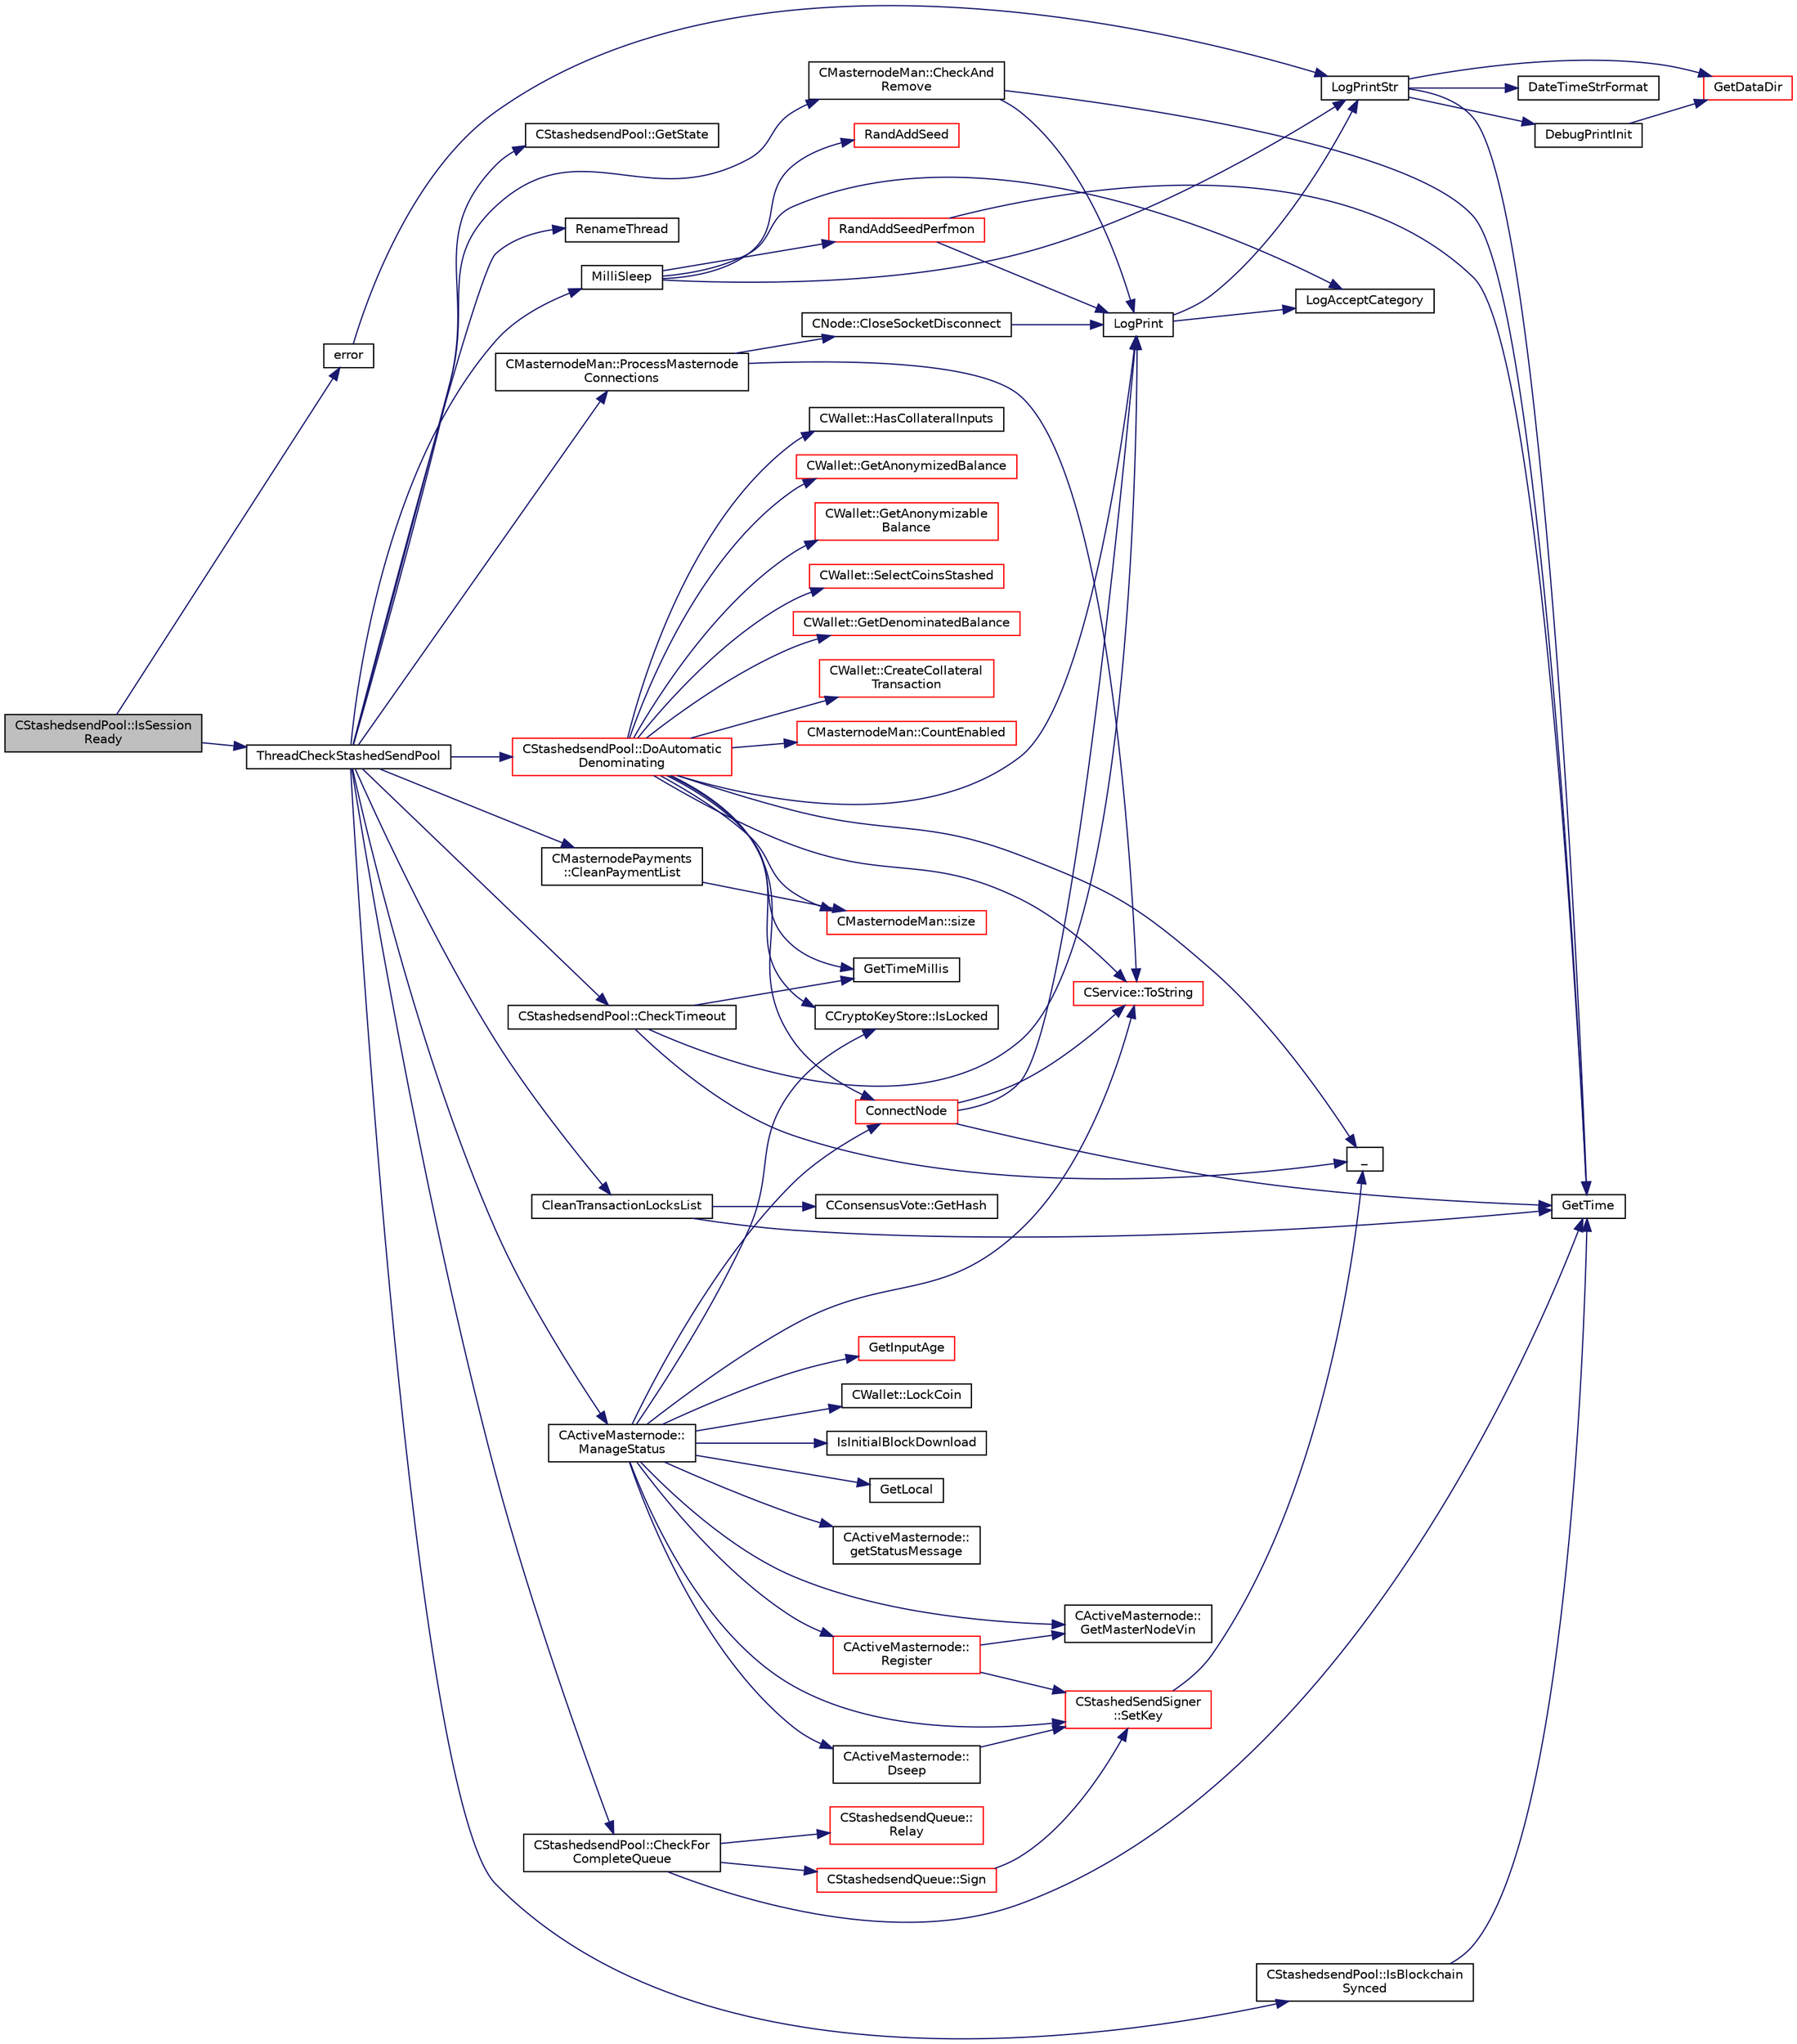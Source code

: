 digraph "CStashedsendPool::IsSessionReady"
{
  edge [fontname="Helvetica",fontsize="10",labelfontname="Helvetica",labelfontsize="10"];
  node [fontname="Helvetica",fontsize="10",shape=record];
  rankdir="LR";
  Node1464 [label="CStashedsendPool::IsSession\lReady",height=0.2,width=0.4,color="black", fillcolor="grey75", style="filled", fontcolor="black"];
  Node1464 -> Node1465 [color="midnightblue",fontsize="10",style="solid",fontname="Helvetica"];
  Node1465 [label="error",height=0.2,width=0.4,color="black", fillcolor="white", style="filled",URL="$d8/d3c/util_8h.html#af8985880cf4ef26df0a5aa2ffcb76662"];
  Node1465 -> Node1466 [color="midnightblue",fontsize="10",style="solid",fontname="Helvetica"];
  Node1466 [label="LogPrintStr",height=0.2,width=0.4,color="black", fillcolor="white", style="filled",URL="$d8/d3c/util_8h.html#afd4c3002b2797c0560adddb6af3ca1da"];
  Node1466 -> Node1467 [color="midnightblue",fontsize="10",style="solid",fontname="Helvetica"];
  Node1467 [label="DebugPrintInit",height=0.2,width=0.4,color="black", fillcolor="white", style="filled",URL="$df/d2d/util_8cpp.html#a751ff5f21d880737811136b5e0bcea12"];
  Node1467 -> Node1468 [color="midnightblue",fontsize="10",style="solid",fontname="Helvetica"];
  Node1468 [label="GetDataDir",height=0.2,width=0.4,color="red", fillcolor="white", style="filled",URL="$df/d2d/util_8cpp.html#ab83866a054745d4b30a3948a1b44beba"];
  Node1466 -> Node1468 [color="midnightblue",fontsize="10",style="solid",fontname="Helvetica"];
  Node1466 -> Node1473 [color="midnightblue",fontsize="10",style="solid",fontname="Helvetica"];
  Node1473 [label="DateTimeStrFormat",height=0.2,width=0.4,color="black", fillcolor="white", style="filled",URL="$df/d2d/util_8cpp.html#a749bc6776c8ec72d7c5e4dea56aee415"];
  Node1466 -> Node1474 [color="midnightblue",fontsize="10",style="solid",fontname="Helvetica"];
  Node1474 [label="GetTime",height=0.2,width=0.4,color="black", fillcolor="white", style="filled",URL="$df/d2d/util_8cpp.html#a46fac5fba8ba905b5f9acb364f5d8c6f"];
  Node1464 -> Node1475 [color="midnightblue",fontsize="10",style="solid",fontname="Helvetica"];
  Node1475 [label="ThreadCheckStashedSendPool",height=0.2,width=0.4,color="black", fillcolor="white", style="filled",URL="$d9/dbc/stashedsend_8h.html#ab583ddc86effded8432ea5387f77d883"];
  Node1475 -> Node1476 [color="midnightblue",fontsize="10",style="solid",fontname="Helvetica"];
  Node1476 [label="RenameThread",height=0.2,width=0.4,color="black", fillcolor="white", style="filled",URL="$df/d2d/util_8cpp.html#a85fc1244e0bd3c91ee7a1c05ed10ebbb"];
  Node1475 -> Node1477 [color="midnightblue",fontsize="10",style="solid",fontname="Helvetica"];
  Node1477 [label="MilliSleep",height=0.2,width=0.4,color="black", fillcolor="white", style="filled",URL="$d8/d3c/util_8h.html#ac635182d3e845eda4af4fa5ab31609da"];
  Node1477 -> Node1478 [color="midnightblue",fontsize="10",style="solid",fontname="Helvetica"];
  Node1478 [label="RandAddSeed",height=0.2,width=0.4,color="red", fillcolor="white", style="filled",URL="$d8/d3c/util_8h.html#ab699fbdf803610a4e2060fd87787f7e0"];
  Node1477 -> Node1480 [color="midnightblue",fontsize="10",style="solid",fontname="Helvetica"];
  Node1480 [label="RandAddSeedPerfmon",height=0.2,width=0.4,color="red", fillcolor="white", style="filled",URL="$d8/d3c/util_8h.html#a786af12a87491f8dc24351d93b9833b6"];
  Node1480 -> Node1474 [color="midnightblue",fontsize="10",style="solid",fontname="Helvetica"];
  Node1480 -> Node1482 [color="midnightblue",fontsize="10",style="solid",fontname="Helvetica"];
  Node1482 [label="LogPrint",height=0.2,width=0.4,color="black", fillcolor="white", style="filled",URL="$d8/d3c/util_8h.html#aab1f837a2366f424bdc996fdf6352171"];
  Node1482 -> Node1483 [color="midnightblue",fontsize="10",style="solid",fontname="Helvetica"];
  Node1483 [label="LogAcceptCategory",height=0.2,width=0.4,color="black", fillcolor="white", style="filled",URL="$d8/d3c/util_8h.html#a343d2a13efe00125f78d25dafb0a8d98"];
  Node1482 -> Node1466 [color="midnightblue",fontsize="10",style="solid",fontname="Helvetica"];
  Node1477 -> Node1483 [color="midnightblue",fontsize="10",style="solid",fontname="Helvetica"];
  Node1477 -> Node1466 [color="midnightblue",fontsize="10",style="solid",fontname="Helvetica"];
  Node1475 -> Node1484 [color="midnightblue",fontsize="10",style="solid",fontname="Helvetica"];
  Node1484 [label="CStashedsendPool::IsBlockchain\lSynced",height=0.2,width=0.4,color="black", fillcolor="white", style="filled",URL="$dd/d8a/class_c_stashedsend_pool.html#ac16a6c8b1f65273204453d723423acf9",tooltip="from masternode-sync.h "];
  Node1484 -> Node1474 [color="midnightblue",fontsize="10",style="solid",fontname="Helvetica"];
  Node1475 -> Node1485 [color="midnightblue",fontsize="10",style="solid",fontname="Helvetica"];
  Node1485 [label="CActiveMasternode::\lManageStatus",height=0.2,width=0.4,color="black", fillcolor="white", style="filled",URL="$d9/d29/class_c_active_masternode.html#a8004b3b2100da7dcfedbd1e959633e51"];
  Node1485 -> Node1486 [color="midnightblue",fontsize="10",style="solid",fontname="Helvetica"];
  Node1486 [label="IsInitialBlockDownload",height=0.2,width=0.4,color="black", fillcolor="white", style="filled",URL="$df/d0a/main_8cpp.html#a5edcd96316574fd4a7f3ae0922a5cfd6",tooltip="Check whether we are doing an initial block download (synchronizing from disk or network) ..."];
  Node1485 -> Node1487 [color="midnightblue",fontsize="10",style="solid",fontname="Helvetica"];
  Node1487 [label="GetLocal",height=0.2,width=0.4,color="black", fillcolor="white", style="filled",URL="$dd/d84/net_8cpp.html#a51605827c953a7843f9b165eada26857"];
  Node1485 -> Node1488 [color="midnightblue",fontsize="10",style="solid",fontname="Helvetica"];
  Node1488 [label="CActiveMasternode::\lgetStatusMessage",height=0.2,width=0.4,color="black", fillcolor="white", style="filled",URL="$d9/d29/class_c_active_masternode.html#a7d3acded543474384539b18aa9c08099"];
  Node1485 -> Node1489 [color="midnightblue",fontsize="10",style="solid",fontname="Helvetica"];
  Node1489 [label="CService::ToString",height=0.2,width=0.4,color="red", fillcolor="white", style="filled",URL="$d3/dcc/class_c_service.html#a225473158bc07c87a6a862160d73cfea"];
  Node1485 -> Node1504 [color="midnightblue",fontsize="10",style="solid",fontname="Helvetica"];
  Node1504 [label="ConnectNode",height=0.2,width=0.4,color="red", fillcolor="white", style="filled",URL="$dd/d84/net_8cpp.html#abd8cb3f96f11637f9e7f67aac9b783e8"];
  Node1504 -> Node1482 [color="midnightblue",fontsize="10",style="solid",fontname="Helvetica"];
  Node1504 -> Node1489 [color="midnightblue",fontsize="10",style="solid",fontname="Helvetica"];
  Node1504 -> Node1474 [color="midnightblue",fontsize="10",style="solid",fontname="Helvetica"];
  Node1485 -> Node1522 [color="midnightblue",fontsize="10",style="solid",fontname="Helvetica"];
  Node1522 [label="CCryptoKeyStore::IsLocked",height=0.2,width=0.4,color="black", fillcolor="white", style="filled",URL="$db/dad/class_c_crypto_key_store.html#a52919fa284a3aa10f1b4bd6018b6dbee"];
  Node1485 -> Node1523 [color="midnightblue",fontsize="10",style="solid",fontname="Helvetica"];
  Node1523 [label="CActiveMasternode::\lGetMasterNodeVin",height=0.2,width=0.4,color="black", fillcolor="white", style="filled",URL="$d9/d29/class_c_active_masternode.html#af9f32ec3d13b161d6a89839dab17b154"];
  Node1485 -> Node1524 [color="midnightblue",fontsize="10",style="solid",fontname="Helvetica"];
  Node1524 [label="GetInputAge",height=0.2,width=0.4,color="red", fillcolor="white", style="filled",URL="$df/d0a/main_8cpp.html#ae137d76bbcaf8d65fab905889b504e26"];
  Node1485 -> Node1542 [color="midnightblue",fontsize="10",style="solid",fontname="Helvetica"];
  Node1542 [label="CWallet::LockCoin",height=0.2,width=0.4,color="black", fillcolor="white", style="filled",URL="$d2/de5/class_c_wallet.html#a2be3aa26d84c79bdcabb41c6b3fe0e0f"];
  Node1485 -> Node1543 [color="midnightblue",fontsize="10",style="solid",fontname="Helvetica"];
  Node1543 [label="CStashedSendSigner\l::SetKey",height=0.2,width=0.4,color="red", fillcolor="white", style="filled",URL="$da/d0a/class_c_stashed_send_signer.html#a706eb86a74431f151080cb9e466fe6ce",tooltip="Set the private/public key values, returns true if successful. "];
  Node1543 -> Node1550 [color="midnightblue",fontsize="10",style="solid",fontname="Helvetica"];
  Node1550 [label="_",height=0.2,width=0.4,color="black", fillcolor="white", style="filled",URL="$d9/d6d/ui__interface_8h.html#aad133bb6103b53cebf03fd01e2f11ba1",tooltip="Translation function: Call Translate signal on UI interface, which returns a boost::optional result..."];
  Node1485 -> Node1579 [color="midnightblue",fontsize="10",style="solid",fontname="Helvetica"];
  Node1579 [label="CActiveMasternode::\lRegister",height=0.2,width=0.4,color="red", fillcolor="white", style="filled",URL="$d9/d29/class_c_active_masternode.html#aacd8f048772ab4f9908c11d29727063d",tooltip="Register remote Masternode. "];
  Node1579 -> Node1543 [color="midnightblue",fontsize="10",style="solid",fontname="Helvetica"];
  Node1579 -> Node1523 [color="midnightblue",fontsize="10",style="solid",fontname="Helvetica"];
  Node1485 -> Node1582 [color="midnightblue",fontsize="10",style="solid",fontname="Helvetica"];
  Node1582 [label="CActiveMasternode::\lDseep",height=0.2,width=0.4,color="black", fillcolor="white", style="filled",URL="$d9/d29/class_c_active_masternode.html#af217e0c05aee3315421a8760db6a7a6c"];
  Node1582 -> Node1543 [color="midnightblue",fontsize="10",style="solid",fontname="Helvetica"];
  Node1475 -> Node1583 [color="midnightblue",fontsize="10",style="solid",fontname="Helvetica"];
  Node1583 [label="CMasternodeMan::CheckAnd\lRemove",height=0.2,width=0.4,color="black", fillcolor="white", style="filled",URL="$dc/d6b/class_c_masternode_man.html#a80d8c81259d9b7ae0d337c93d1291550"];
  Node1583 -> Node1482 [color="midnightblue",fontsize="10",style="solid",fontname="Helvetica"];
  Node1583 -> Node1474 [color="midnightblue",fontsize="10",style="solid",fontname="Helvetica"];
  Node1475 -> Node1584 [color="midnightblue",fontsize="10",style="solid",fontname="Helvetica"];
  Node1584 [label="CMasternodeMan::ProcessMasternode\lConnections",height=0.2,width=0.4,color="black", fillcolor="white", style="filled",URL="$dc/d6b/class_c_masternode_man.html#ad8a9994f53e2d6385b8caba4cd5ee4b9"];
  Node1584 -> Node1489 [color="midnightblue",fontsize="10",style="solid",fontname="Helvetica"];
  Node1584 -> Node1585 [color="midnightblue",fontsize="10",style="solid",fontname="Helvetica"];
  Node1585 [label="CNode::CloseSocketDisconnect",height=0.2,width=0.4,color="black", fillcolor="white", style="filled",URL="$d1/d64/class_c_node.html#a63a6091a0b0fc0987d9436e1ec708423"];
  Node1585 -> Node1482 [color="midnightblue",fontsize="10",style="solid",fontname="Helvetica"];
  Node1475 -> Node1586 [color="midnightblue",fontsize="10",style="solid",fontname="Helvetica"];
  Node1586 [label="CMasternodePayments\l::CleanPaymentList",height=0.2,width=0.4,color="black", fillcolor="white", style="filled",URL="$dc/d9a/class_c_masternode_payments.html#a386648607692fe65b9a42c0692da033d"];
  Node1586 -> Node1587 [color="midnightblue",fontsize="10",style="solid",fontname="Helvetica"];
  Node1587 [label="CMasternodeMan::size",height=0.2,width=0.4,color="red", fillcolor="white", style="filled",URL="$dc/d6b/class_c_masternode_man.html#a794ebfab7b09b51619a14d07306d817e"];
  Node1475 -> Node1590 [color="midnightblue",fontsize="10",style="solid",fontname="Helvetica"];
  Node1590 [label="CleanTransactionLocksList",height=0.2,width=0.4,color="black", fillcolor="white", style="filled",URL="$db/d72/instantx_8cpp.html#afede7ddd9c324103f27d52a2a3b75b1c"];
  Node1590 -> Node1474 [color="midnightblue",fontsize="10",style="solid",fontname="Helvetica"];
  Node1590 -> Node1591 [color="midnightblue",fontsize="10",style="solid",fontname="Helvetica"];
  Node1591 [label="CConsensusVote::GetHash",height=0.2,width=0.4,color="black", fillcolor="white", style="filled",URL="$dc/da2/class_c_consensus_vote.html#a1bf097f2b12e5a77969bc489a6508399"];
  Node1475 -> Node1592 [color="midnightblue",fontsize="10",style="solid",fontname="Helvetica"];
  Node1592 [label="CStashedsendPool::CheckTimeout",height=0.2,width=0.4,color="black", fillcolor="white", style="filled",URL="$dd/d8a/class_c_stashedsend_pool.html#a7dce210797c3c963dc7223b360818b64"];
  Node1592 -> Node1482 [color="midnightblue",fontsize="10",style="solid",fontname="Helvetica"];
  Node1592 -> Node1593 [color="midnightblue",fontsize="10",style="solid",fontname="Helvetica"];
  Node1593 [label="GetTimeMillis",height=0.2,width=0.4,color="black", fillcolor="white", style="filled",URL="$d8/d3c/util_8h.html#a139d0fe6387b9e230a9b8bb12d9b43b9"];
  Node1592 -> Node1550 [color="midnightblue",fontsize="10",style="solid",fontname="Helvetica"];
  Node1475 -> Node1594 [color="midnightblue",fontsize="10",style="solid",fontname="Helvetica"];
  Node1594 [label="CStashedsendPool::CheckFor\lCompleteQueue",height=0.2,width=0.4,color="black", fillcolor="white", style="filled",URL="$dd/d8a/class_c_stashedsend_pool.html#a46fd3f0fc3671683518cd090b25c97d7"];
  Node1594 -> Node1474 [color="midnightblue",fontsize="10",style="solid",fontname="Helvetica"];
  Node1594 -> Node1595 [color="midnightblue",fontsize="10",style="solid",fontname="Helvetica"];
  Node1595 [label="CStashedsendQueue::Sign",height=0.2,width=0.4,color="red", fillcolor="white", style="filled",URL="$dd/d34/class_c_stashedsend_queue.html#a781354a3071b29fbf76df2353919933c",tooltip="Sign this Stashedsend transaction. "];
  Node1595 -> Node1543 [color="midnightblue",fontsize="10",style="solid",fontname="Helvetica"];
  Node1594 -> Node1630 [color="midnightblue",fontsize="10",style="solid",fontname="Helvetica"];
  Node1630 [label="CStashedsendQueue::\lRelay",height=0.2,width=0.4,color="red", fillcolor="white", style="filled",URL="$dd/d34/class_c_stashedsend_queue.html#a09556c9ce4afb98f472edcd74dec575a"];
  Node1475 -> Node1632 [color="midnightblue",fontsize="10",style="solid",fontname="Helvetica"];
  Node1632 [label="CStashedsendPool::GetState",height=0.2,width=0.4,color="black", fillcolor="white", style="filled",URL="$dd/d8a/class_c_stashedsend_pool.html#a8495972549755a6095fe93a8d437e610"];
  Node1475 -> Node1633 [color="midnightblue",fontsize="10",style="solid",fontname="Helvetica"];
  Node1633 [label="CStashedsendPool::DoAutomatic\lDenominating",height=0.2,width=0.4,color="red", fillcolor="white", style="filled",URL="$dd/d8a/class_c_stashedsend_pool.html#a21f19df4854af34c8f89187c768a524f",tooltip="Passively run Stashedsend in the background according to the configuration in settings (only for QT) ..."];
  Node1633 -> Node1550 [color="midnightblue",fontsize="10",style="solid",fontname="Helvetica"];
  Node1633 -> Node1522 [color="midnightblue",fontsize="10",style="solid",fontname="Helvetica"];
  Node1633 -> Node1587 [color="midnightblue",fontsize="10",style="solid",fontname="Helvetica"];
  Node1633 -> Node1482 [color="midnightblue",fontsize="10",style="solid",fontname="Helvetica"];
  Node1633 -> Node1634 [color="midnightblue",fontsize="10",style="solid",fontname="Helvetica"];
  Node1634 [label="CWallet::HasCollateralInputs",height=0.2,width=0.4,color="black", fillcolor="white", style="filled",URL="$d2/de5/class_c_wallet.html#a059d185bded45fcf230a7a75e1be5f0e"];
  Node1633 -> Node1635 [color="midnightblue",fontsize="10",style="solid",fontname="Helvetica"];
  Node1635 [label="CWallet::GetAnonymizedBalance",height=0.2,width=0.4,color="red", fillcolor="white", style="filled",URL="$d2/de5/class_c_wallet.html#ad71e805ab9614962a57cb931e91b4297"];
  Node1633 -> Node1647 [color="midnightblue",fontsize="10",style="solid",fontname="Helvetica"];
  Node1647 [label="CWallet::GetAnonymizable\lBalance",height=0.2,width=0.4,color="red", fillcolor="white", style="filled",URL="$d2/de5/class_c_wallet.html#a173ba5fb0dee2879755682ec21ee57a7"];
  Node1633 -> Node1651 [color="midnightblue",fontsize="10",style="solid",fontname="Helvetica"];
  Node1651 [label="CWallet::SelectCoinsStashed",height=0.2,width=0.4,color="red", fillcolor="white", style="filled",URL="$d2/de5/class_c_wallet.html#a889f18e108bfb224eb08517522e545f4"];
  Node1633 -> Node1652 [color="midnightblue",fontsize="10",style="solid",fontname="Helvetica"];
  Node1652 [label="CWallet::GetDenominatedBalance",height=0.2,width=0.4,color="red", fillcolor="white", style="filled",URL="$d2/de5/class_c_wallet.html#a3d9f78bd52a2bd03a9e79c1a84e76cd7"];
  Node1633 -> Node1655 [color="midnightblue",fontsize="10",style="solid",fontname="Helvetica"];
  Node1655 [label="CWallet::CreateCollateral\lTransaction",height=0.2,width=0.4,color="red", fillcolor="white", style="filled",URL="$d2/de5/class_c_wallet.html#a3efb1d87b0d5cb916f7289b72a38744d"];
  Node1633 -> Node1703 [color="midnightblue",fontsize="10",style="solid",fontname="Helvetica"];
  Node1703 [label="CMasternodeMan::CountEnabled",height=0.2,width=0.4,color="red", fillcolor="white", style="filled",URL="$dc/d6b/class_c_masternode_man.html#ae495279a035d7d259375ae95cbde28f4"];
  Node1633 -> Node1504 [color="midnightblue",fontsize="10",style="solid",fontname="Helvetica"];
  Node1633 -> Node1489 [color="midnightblue",fontsize="10",style="solid",fontname="Helvetica"];
  Node1633 -> Node1593 [color="midnightblue",fontsize="10",style="solid",fontname="Helvetica"];
}
